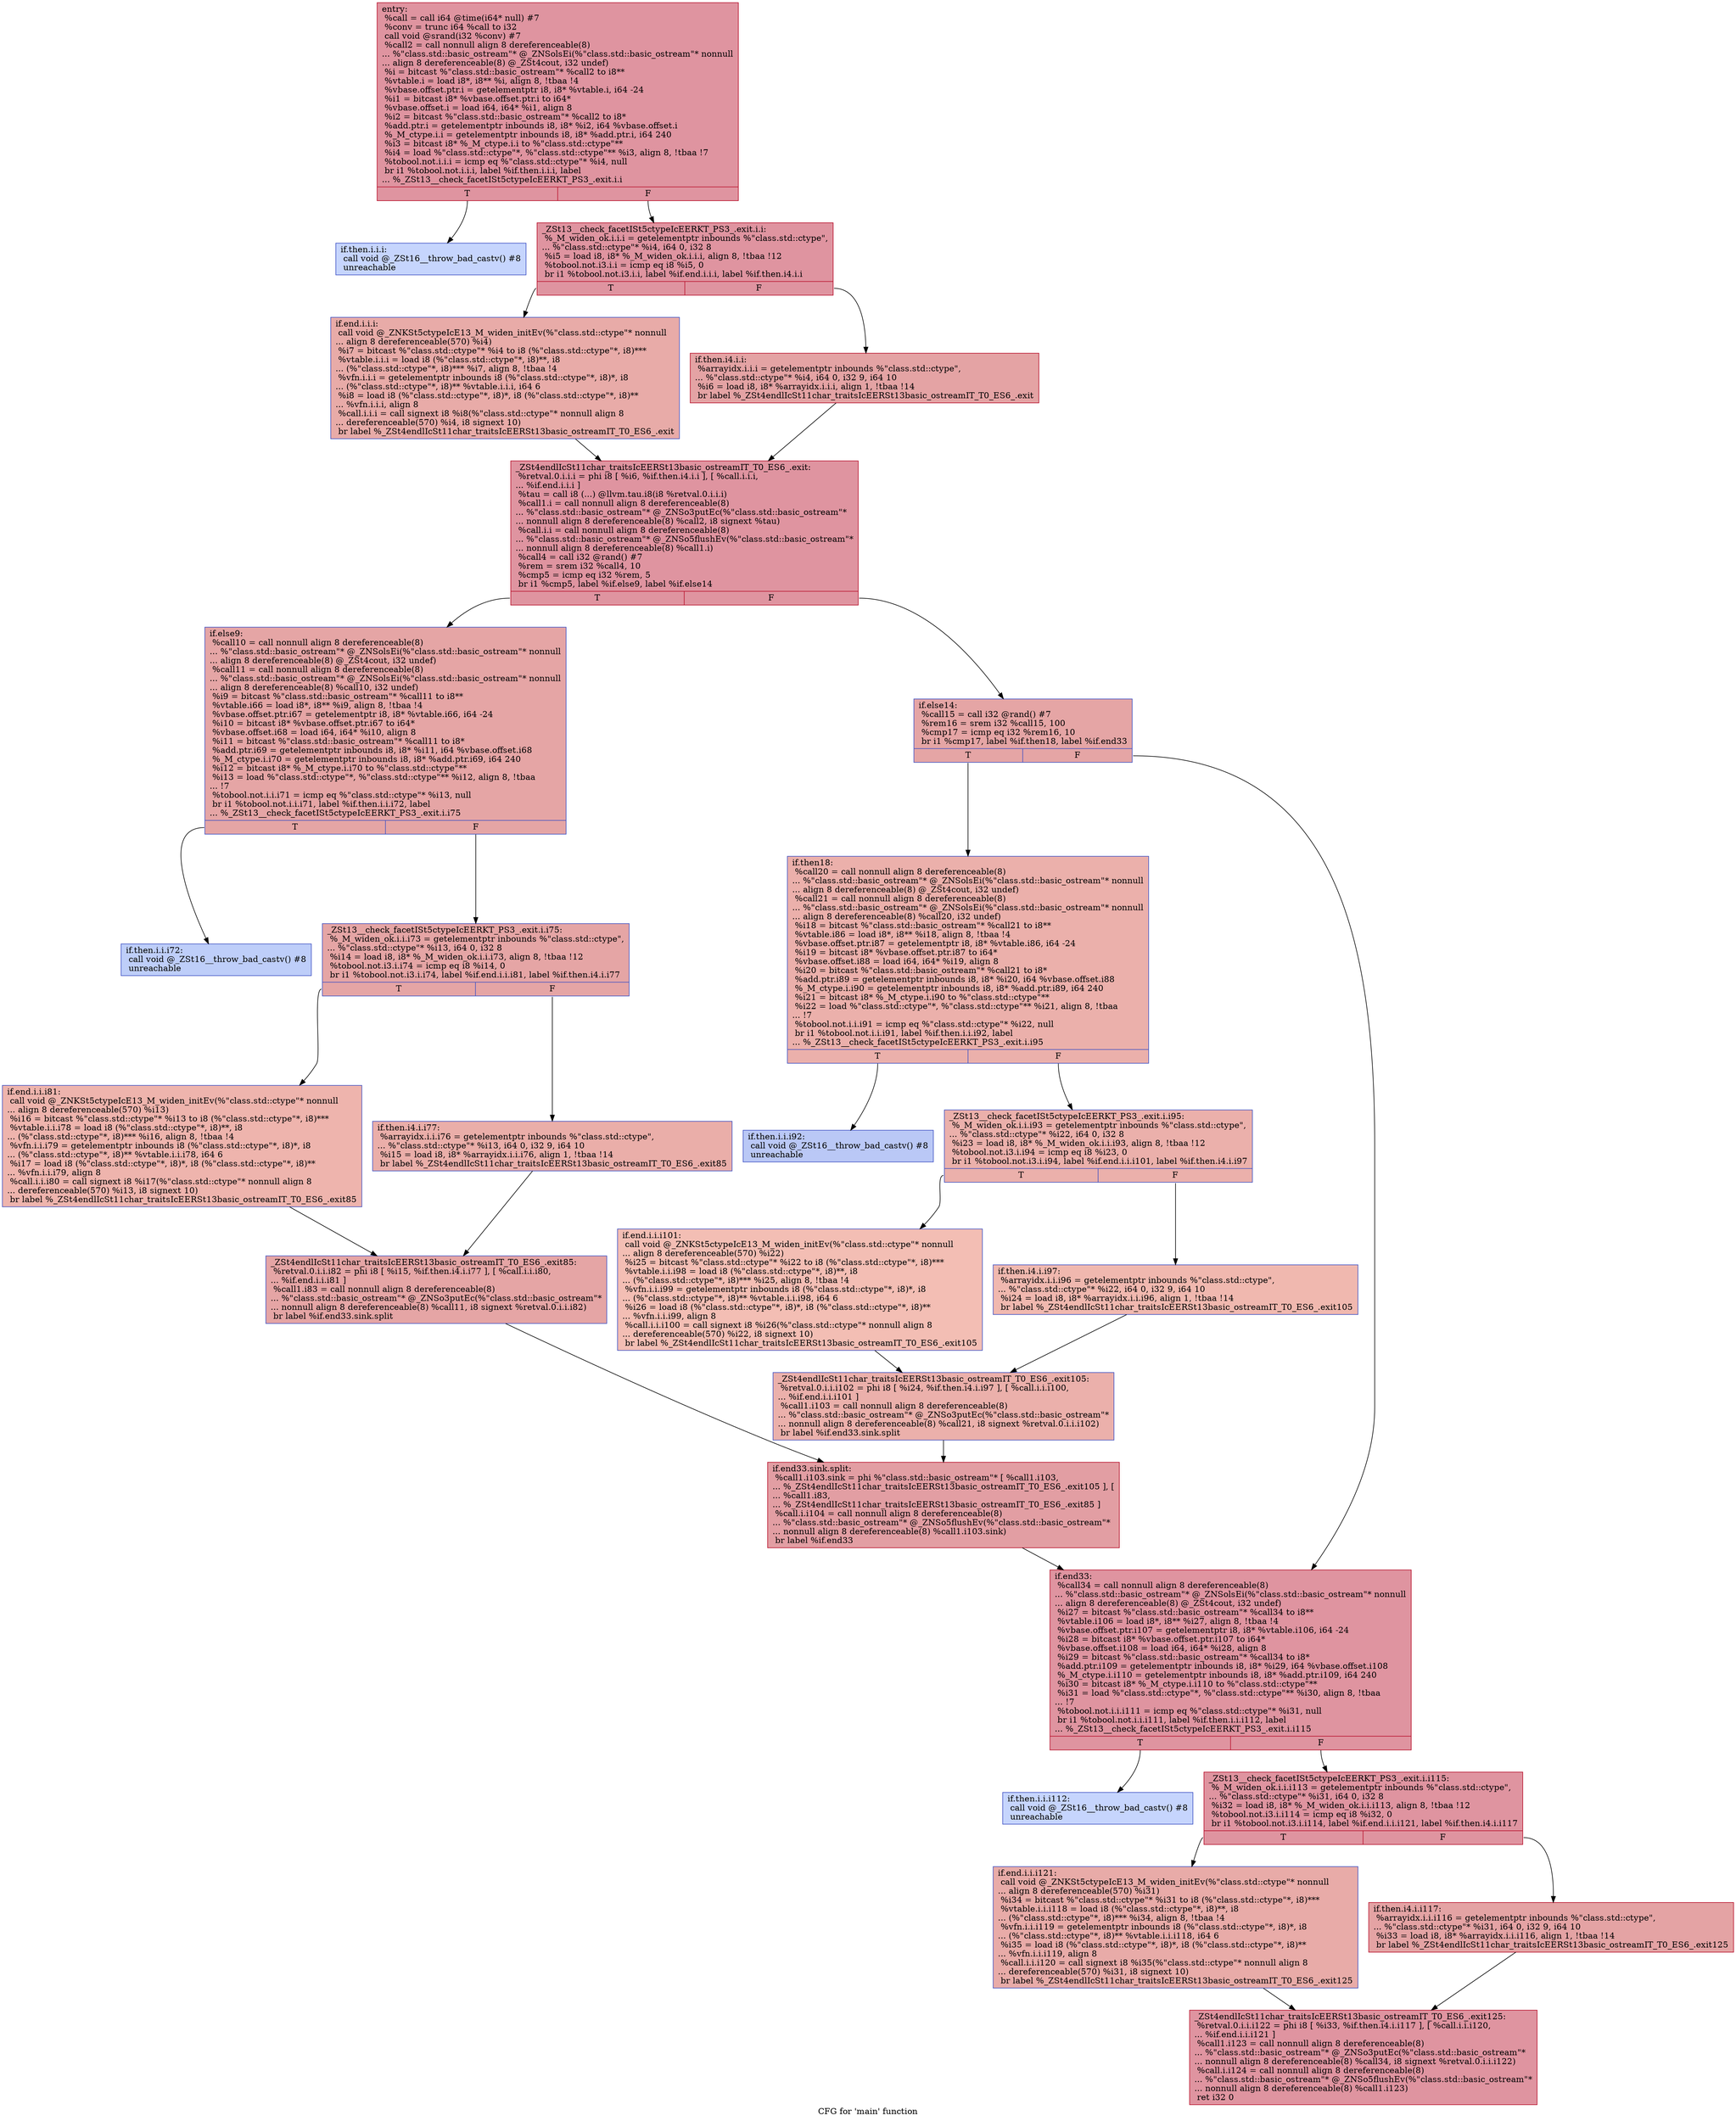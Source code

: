 digraph "CFG for 'main' function" {
	label="CFG for 'main' function";

	Node0x55f980de6060 [shape=record,color="#b70d28ff", style=filled, fillcolor="#b70d2870",label="{entry:\l  %call = call i64 @time(i64* null) #7\l  %conv = trunc i64 %call to i32\l  call void @srand(i32 %conv) #7\l  %call2 = call nonnull align 8 dereferenceable(8)\l... %\"class.std::basic_ostream\"* @_ZNSolsEi(%\"class.std::basic_ostream\"* nonnull\l... align 8 dereferenceable(8) @_ZSt4cout, i32 undef)\l  %i = bitcast %\"class.std::basic_ostream\"* %call2 to i8**\l  %vtable.i = load i8*, i8** %i, align 8, !tbaa !4\l  %vbase.offset.ptr.i = getelementptr i8, i8* %vtable.i, i64 -24\l  %i1 = bitcast i8* %vbase.offset.ptr.i to i64*\l  %vbase.offset.i = load i64, i64* %i1, align 8\l  %i2 = bitcast %\"class.std::basic_ostream\"* %call2 to i8*\l  %add.ptr.i = getelementptr inbounds i8, i8* %i2, i64 %vbase.offset.i\l  %_M_ctype.i.i = getelementptr inbounds i8, i8* %add.ptr.i, i64 240\l  %i3 = bitcast i8* %_M_ctype.i.i to %\"class.std::ctype\"**\l  %i4 = load %\"class.std::ctype\"*, %\"class.std::ctype\"** %i3, align 8, !tbaa !7\l  %tobool.not.i.i.i = icmp eq %\"class.std::ctype\"* %i4, null\l  br i1 %tobool.not.i.i.i, label %if.then.i.i.i, label\l... %_ZSt13__check_facetISt5ctypeIcEERKT_PS3_.exit.i.i\l|{<s0>T|<s1>F}}"];
	Node0x55f980de6060:s0 -> Node0x55f980de82e0;
	Node0x55f980de6060:s1 -> Node0x55f980de83d0;
	Node0x55f980de82e0 [shape=record,color="#3d50c3ff", style=filled, fillcolor="#7ea1fa70",label="{if.then.i.i.i:                                    \l  call void @_ZSt16__throw_bad_castv() #8\l  unreachable\l}"];
	Node0x55f980de83d0 [shape=record,color="#b70d28ff", style=filled, fillcolor="#b70d2870",label="{_ZSt13__check_facetISt5ctypeIcEERKT_PS3_.exit.i.i: \l  %_M_widen_ok.i.i.i = getelementptr inbounds %\"class.std::ctype\",\l... %\"class.std::ctype\"* %i4, i64 0, i32 8\l  %i5 = load i8, i8* %_M_widen_ok.i.i.i, align 8, !tbaa !12\l  %tobool.not.i3.i.i = icmp eq i8 %i5, 0\l  br i1 %tobool.not.i3.i.i, label %if.end.i.i.i, label %if.then.i4.i.i\l|{<s0>T|<s1>F}}"];
	Node0x55f980de83d0:s0 -> Node0x55f980de8bd0;
	Node0x55f980de83d0:s1 -> Node0x55f980de8c20;
	Node0x55f980de8c20 [shape=record,color="#b70d28ff", style=filled, fillcolor="#c32e3170",label="{if.then.i4.i.i:                                   \l  %arrayidx.i.i.i = getelementptr inbounds %\"class.std::ctype\",\l... %\"class.std::ctype\"* %i4, i64 0, i32 9, i64 10\l  %i6 = load i8, i8* %arrayidx.i.i.i, align 1, !tbaa !14\l  br label %_ZSt4endlIcSt11char_traitsIcEERSt13basic_ostreamIT_T0_ES6_.exit\l}"];
	Node0x55f980de8c20 -> Node0x55f980de8fb0;
	Node0x55f980de8bd0 [shape=record,color="#3d50c3ff", style=filled, fillcolor="#cc403a70",label="{if.end.i.i.i:                                     \l  call void @_ZNKSt5ctypeIcE13_M_widen_initEv(%\"class.std::ctype\"* nonnull\l... align 8 dereferenceable(570) %i4)\l  %i7 = bitcast %\"class.std::ctype\"* %i4 to i8 (%\"class.std::ctype\"*, i8)***\l  %vtable.i.i.i = load i8 (%\"class.std::ctype\"*, i8)**, i8\l... (%\"class.std::ctype\"*, i8)*** %i7, align 8, !tbaa !4\l  %vfn.i.i.i = getelementptr inbounds i8 (%\"class.std::ctype\"*, i8)*, i8\l... (%\"class.std::ctype\"*, i8)** %vtable.i.i.i, i64 6\l  %i8 = load i8 (%\"class.std::ctype\"*, i8)*, i8 (%\"class.std::ctype\"*, i8)**\l... %vfn.i.i.i, align 8\l  %call.i.i.i = call signext i8 %i8(%\"class.std::ctype\"* nonnull align 8\l... dereferenceable(570) %i4, i8 signext 10)\l  br label %_ZSt4endlIcSt11char_traitsIcEERSt13basic_ostreamIT_T0_ES6_.exit\l}"];
	Node0x55f980de8bd0 -> Node0x55f980de8fb0;
	Node0x55f980de8fb0 [shape=record,color="#b70d28ff", style=filled, fillcolor="#b70d2870",label="{_ZSt4endlIcSt11char_traitsIcEERSt13basic_ostreamIT_T0_ES6_.exit: \l  %retval.0.i.i.i = phi i8 [ %i6, %if.then.i4.i.i ], [ %call.i.i.i,\l... %if.end.i.i.i ]\l  %tau = call i8 (...) @llvm.tau.i8(i8 %retval.0.i.i.i)\l  %call1.i = call nonnull align 8 dereferenceable(8)\l... %\"class.std::basic_ostream\"* @_ZNSo3putEc(%\"class.std::basic_ostream\"*\l... nonnull align 8 dereferenceable(8) %call2, i8 signext %tau)\l  %call.i.i = call nonnull align 8 dereferenceable(8)\l... %\"class.std::basic_ostream\"* @_ZNSo5flushEv(%\"class.std::basic_ostream\"*\l... nonnull align 8 dereferenceable(8) %call1.i)\l  %call4 = call i32 @rand() #7\l  %rem = srem i32 %call4, 10\l  %cmp5 = icmp eq i32 %rem, 5\l  br i1 %cmp5, label %if.else9, label %if.else14\l|{<s0>T|<s1>F}}"];
	Node0x55f980de8fb0:s0 -> Node0x55f980deac60;
	Node0x55f980de8fb0:s1 -> Node0x55f980dead40;
	Node0x55f980deac60 [shape=record,color="#3d50c3ff", style=filled, fillcolor="#c5333470",label="{if.else9:                                         \l  %call10 = call nonnull align 8 dereferenceable(8)\l... %\"class.std::basic_ostream\"* @_ZNSolsEi(%\"class.std::basic_ostream\"* nonnull\l... align 8 dereferenceable(8) @_ZSt4cout, i32 undef)\l  %call11 = call nonnull align 8 dereferenceable(8)\l... %\"class.std::basic_ostream\"* @_ZNSolsEi(%\"class.std::basic_ostream\"* nonnull\l... align 8 dereferenceable(8) %call10, i32 undef)\l  %i9 = bitcast %\"class.std::basic_ostream\"* %call11 to i8**\l  %vtable.i66 = load i8*, i8** %i9, align 8, !tbaa !4\l  %vbase.offset.ptr.i67 = getelementptr i8, i8* %vtable.i66, i64 -24\l  %i10 = bitcast i8* %vbase.offset.ptr.i67 to i64*\l  %vbase.offset.i68 = load i64, i64* %i10, align 8\l  %i11 = bitcast %\"class.std::basic_ostream\"* %call11 to i8*\l  %add.ptr.i69 = getelementptr inbounds i8, i8* %i11, i64 %vbase.offset.i68\l  %_M_ctype.i.i70 = getelementptr inbounds i8, i8* %add.ptr.i69, i64 240\l  %i12 = bitcast i8* %_M_ctype.i.i70 to %\"class.std::ctype\"**\l  %i13 = load %\"class.std::ctype\"*, %\"class.std::ctype\"** %i12, align 8, !tbaa\l... !7\l  %tobool.not.i.i.i71 = icmp eq %\"class.std::ctype\"* %i13, null\l  br i1 %tobool.not.i.i.i71, label %if.then.i.i.i72, label\l... %_ZSt13__check_facetISt5ctypeIcEERKT_PS3_.exit.i.i75\l|{<s0>T|<s1>F}}"];
	Node0x55f980deac60:s0 -> Node0x55f980deccf0;
	Node0x55f980deac60:s1 -> Node0x55f980decd80;
	Node0x55f980deccf0 [shape=record,color="#3d50c3ff", style=filled, fillcolor="#6c8ff170",label="{if.then.i.i.i72:                                  \l  call void @_ZSt16__throw_bad_castv() #8\l  unreachable\l}"];
	Node0x55f980decd80 [shape=record,color="#3d50c3ff", style=filled, fillcolor="#c5333470",label="{_ZSt13__check_facetISt5ctypeIcEERKT_PS3_.exit.i.i75: \l  %_M_widen_ok.i.i.i73 = getelementptr inbounds %\"class.std::ctype\",\l... %\"class.std::ctype\"* %i13, i64 0, i32 8\l  %i14 = load i8, i8* %_M_widen_ok.i.i.i73, align 8, !tbaa !12\l  %tobool.not.i3.i.i74 = icmp eq i8 %i14, 0\l  br i1 %tobool.not.i3.i.i74, label %if.end.i.i.i81, label %if.then.i4.i.i77\l|{<s0>T|<s1>F}}"];
	Node0x55f980decd80:s0 -> Node0x55f980ded970;
	Node0x55f980decd80:s1 -> Node0x55f980ded9c0;
	Node0x55f980ded9c0 [shape=record,color="#3d50c3ff", style=filled, fillcolor="#d0473d70",label="{if.then.i4.i.i77:                                 \l  %arrayidx.i.i.i76 = getelementptr inbounds %\"class.std::ctype\",\l... %\"class.std::ctype\"* %i13, i64 0, i32 9, i64 10\l  %i15 = load i8, i8* %arrayidx.i.i.i76, align 1, !tbaa !14\l  br label %_ZSt4endlIcSt11char_traitsIcEERSt13basic_ostreamIT_T0_ES6_.exit85\l}"];
	Node0x55f980ded9c0 -> Node0x55f980dee270;
	Node0x55f980ded970 [shape=record,color="#3d50c3ff", style=filled, fillcolor="#d8564670",label="{if.end.i.i.i81:                                   \l  call void @_ZNKSt5ctypeIcE13_M_widen_initEv(%\"class.std::ctype\"* nonnull\l... align 8 dereferenceable(570) %i13)\l  %i16 = bitcast %\"class.std::ctype\"* %i13 to i8 (%\"class.std::ctype\"*, i8)***\l  %vtable.i.i.i78 = load i8 (%\"class.std::ctype\"*, i8)**, i8\l... (%\"class.std::ctype\"*, i8)*** %i16, align 8, !tbaa !4\l  %vfn.i.i.i79 = getelementptr inbounds i8 (%\"class.std::ctype\"*, i8)*, i8\l... (%\"class.std::ctype\"*, i8)** %vtable.i.i.i78, i64 6\l  %i17 = load i8 (%\"class.std::ctype\"*, i8)*, i8 (%\"class.std::ctype\"*, i8)**\l... %vfn.i.i.i79, align 8\l  %call.i.i.i80 = call signext i8 %i17(%\"class.std::ctype\"* nonnull align 8\l... dereferenceable(570) %i13, i8 signext 10)\l  br label %_ZSt4endlIcSt11char_traitsIcEERSt13basic_ostreamIT_T0_ES6_.exit85\l}"];
	Node0x55f980ded970 -> Node0x55f980dee270;
	Node0x55f980dee270 [shape=record,color="#3d50c3ff", style=filled, fillcolor="#c5333470",label="{_ZSt4endlIcSt11char_traitsIcEERSt13basic_ostreamIT_T0_ES6_.exit85: \l  %retval.0.i.i.i82 = phi i8 [ %i15, %if.then.i4.i.i77 ], [ %call.i.i.i80,\l... %if.end.i.i.i81 ]\l  %call1.i83 = call nonnull align 8 dereferenceable(8)\l... %\"class.std::basic_ostream\"* @_ZNSo3putEc(%\"class.std::basic_ostream\"*\l... nonnull align 8 dereferenceable(8) %call11, i8 signext %retval.0.i.i.i82)\l  br label %if.end33.sink.split\l}"];
	Node0x55f980dee270 -> Node0x55f980deea60;
	Node0x55f980dead40 [shape=record,color="#3d50c3ff", style=filled, fillcolor="#c5333470",label="{if.else14:                                        \l  %call15 = call i32 @rand() #7\l  %rem16 = srem i32 %call15, 100\l  %cmp17 = icmp eq i32 %rem16, 10\l  br i1 %cmp17, label %if.then18, label %if.end33\l|{<s0>T|<s1>F}}"];
	Node0x55f980dead40:s0 -> Node0x55f980deed50;
	Node0x55f980dead40:s1 -> Node0x55f980deeda0;
	Node0x55f980deed50 [shape=record,color="#3d50c3ff", style=filled, fillcolor="#d24b4070",label="{if.then18:                                        \l  %call20 = call nonnull align 8 dereferenceable(8)\l... %\"class.std::basic_ostream\"* @_ZNSolsEi(%\"class.std::basic_ostream\"* nonnull\l... align 8 dereferenceable(8) @_ZSt4cout, i32 undef)\l  %call21 = call nonnull align 8 dereferenceable(8)\l... %\"class.std::basic_ostream\"* @_ZNSolsEi(%\"class.std::basic_ostream\"* nonnull\l... align 8 dereferenceable(8) %call20, i32 undef)\l  %i18 = bitcast %\"class.std::basic_ostream\"* %call21 to i8**\l  %vtable.i86 = load i8*, i8** %i18, align 8, !tbaa !4\l  %vbase.offset.ptr.i87 = getelementptr i8, i8* %vtable.i86, i64 -24\l  %i19 = bitcast i8* %vbase.offset.ptr.i87 to i64*\l  %vbase.offset.i88 = load i64, i64* %i19, align 8\l  %i20 = bitcast %\"class.std::basic_ostream\"* %call21 to i8*\l  %add.ptr.i89 = getelementptr inbounds i8, i8* %i20, i64 %vbase.offset.i88\l  %_M_ctype.i.i90 = getelementptr inbounds i8, i8* %add.ptr.i89, i64 240\l  %i21 = bitcast i8* %_M_ctype.i.i90 to %\"class.std::ctype\"**\l  %i22 = load %\"class.std::ctype\"*, %\"class.std::ctype\"** %i21, align 8, !tbaa\l... !7\l  %tobool.not.i.i.i91 = icmp eq %\"class.std::ctype\"* %i22, null\l  br i1 %tobool.not.i.i.i91, label %if.then.i.i.i92, label\l... %_ZSt13__check_facetISt5ctypeIcEERKT_PS3_.exit.i.i95\l|{<s0>T|<s1>F}}"];
	Node0x55f980deed50:s0 -> Node0x55f980deb030;
	Node0x55f980deed50:s1 -> Node0x55f980deb080;
	Node0x55f980deb030 [shape=record,color="#3d50c3ff", style=filled, fillcolor="#6282ea70",label="{if.then.i.i.i92:                                  \l  call void @_ZSt16__throw_bad_castv() #8\l  unreachable\l}"];
	Node0x55f980deb080 [shape=record,color="#3d50c3ff", style=filled, fillcolor="#d24b4070",label="{_ZSt13__check_facetISt5ctypeIcEERKT_PS3_.exit.i.i95: \l  %_M_widen_ok.i.i.i93 = getelementptr inbounds %\"class.std::ctype\",\l... %\"class.std::ctype\"* %i22, i64 0, i32 8\l  %i23 = load i8, i8* %_M_widen_ok.i.i.i93, align 8, !tbaa !12\l  %tobool.not.i3.i.i94 = icmp eq i8 %i23, 0\l  br i1 %tobool.not.i3.i.i94, label %if.end.i.i.i101, label %if.then.i4.i.i97\l|{<s0>T|<s1>F}}"];
	Node0x55f980deb080:s0 -> Node0x55f980deb5e0;
	Node0x55f980deb080:s1 -> Node0x55f980deb630;
	Node0x55f980deb630 [shape=record,color="#3d50c3ff", style=filled, fillcolor="#dc5d4a70",label="{if.then.i4.i.i97:                                 \l  %arrayidx.i.i.i96 = getelementptr inbounds %\"class.std::ctype\",\l... %\"class.std::ctype\"* %i22, i64 0, i32 9, i64 10\l  %i24 = load i8, i8* %arrayidx.i.i.i96, align 1, !tbaa !14\l  br label %_ZSt4endlIcSt11char_traitsIcEERSt13basic_ostreamIT_T0_ES6_.exit105\l}"];
	Node0x55f980deb630 -> Node0x55f980debed0;
	Node0x55f980deb5e0 [shape=record,color="#3d50c3ff", style=filled, fillcolor="#e36c5570",label="{if.end.i.i.i101:                                  \l  call void @_ZNKSt5ctypeIcE13_M_widen_initEv(%\"class.std::ctype\"* nonnull\l... align 8 dereferenceable(570) %i22)\l  %i25 = bitcast %\"class.std::ctype\"* %i22 to i8 (%\"class.std::ctype\"*, i8)***\l  %vtable.i.i.i98 = load i8 (%\"class.std::ctype\"*, i8)**, i8\l... (%\"class.std::ctype\"*, i8)*** %i25, align 8, !tbaa !4\l  %vfn.i.i.i99 = getelementptr inbounds i8 (%\"class.std::ctype\"*, i8)*, i8\l... (%\"class.std::ctype\"*, i8)** %vtable.i.i.i98, i64 6\l  %i26 = load i8 (%\"class.std::ctype\"*, i8)*, i8 (%\"class.std::ctype\"*, i8)**\l... %vfn.i.i.i99, align 8\l  %call.i.i.i100 = call signext i8 %i26(%\"class.std::ctype\"* nonnull align 8\l... dereferenceable(570) %i22, i8 signext 10)\l  br label %_ZSt4endlIcSt11char_traitsIcEERSt13basic_ostreamIT_T0_ES6_.exit105\l}"];
	Node0x55f980deb5e0 -> Node0x55f980debed0;
	Node0x55f980debed0 [shape=record,color="#3d50c3ff", style=filled, fillcolor="#d24b4070",label="{_ZSt4endlIcSt11char_traitsIcEERSt13basic_ostreamIT_T0_ES6_.exit105: \l  %retval.0.i.i.i102 = phi i8 [ %i24, %if.then.i4.i.i97 ], [ %call.i.i.i100,\l... %if.end.i.i.i101 ]\l  %call1.i103 = call nonnull align 8 dereferenceable(8)\l... %\"class.std::basic_ostream\"* @_ZNSo3putEc(%\"class.std::basic_ostream\"*\l... nonnull align 8 dereferenceable(8) %call21, i8 signext %retval.0.i.i.i102)\l  br label %if.end33.sink.split\l}"];
	Node0x55f980debed0 -> Node0x55f980deea60;
	Node0x55f980deea60 [shape=record,color="#b70d28ff", style=filled, fillcolor="#be242e70",label="{if.end33.sink.split:                              \l  %call1.i103.sink = phi %\"class.std::basic_ostream\"* [ %call1.i103,\l... %_ZSt4endlIcSt11char_traitsIcEERSt13basic_ostreamIT_T0_ES6_.exit105 ], [\l... %call1.i83,\l... %_ZSt4endlIcSt11char_traitsIcEERSt13basic_ostreamIT_T0_ES6_.exit85 ]\l  %call.i.i104 = call nonnull align 8 dereferenceable(8)\l... %\"class.std::basic_ostream\"* @_ZNSo5flushEv(%\"class.std::basic_ostream\"*\l... nonnull align 8 dereferenceable(8) %call1.i103.sink)\l  br label %if.end33\l}"];
	Node0x55f980deea60 -> Node0x55f980deeda0;
	Node0x55f980deeda0 [shape=record,color="#b70d28ff", style=filled, fillcolor="#b70d2870",label="{if.end33:                                         \l  %call34 = call nonnull align 8 dereferenceable(8)\l... %\"class.std::basic_ostream\"* @_ZNSolsEi(%\"class.std::basic_ostream\"* nonnull\l... align 8 dereferenceable(8) @_ZSt4cout, i32 undef)\l  %i27 = bitcast %\"class.std::basic_ostream\"* %call34 to i8**\l  %vtable.i106 = load i8*, i8** %i27, align 8, !tbaa !4\l  %vbase.offset.ptr.i107 = getelementptr i8, i8* %vtable.i106, i64 -24\l  %i28 = bitcast i8* %vbase.offset.ptr.i107 to i64*\l  %vbase.offset.i108 = load i64, i64* %i28, align 8\l  %i29 = bitcast %\"class.std::basic_ostream\"* %call34 to i8*\l  %add.ptr.i109 = getelementptr inbounds i8, i8* %i29, i64 %vbase.offset.i108\l  %_M_ctype.i.i110 = getelementptr inbounds i8, i8* %add.ptr.i109, i64 240\l  %i30 = bitcast i8* %_M_ctype.i.i110 to %\"class.std::ctype\"**\l  %i31 = load %\"class.std::ctype\"*, %\"class.std::ctype\"** %i30, align 8, !tbaa\l... !7\l  %tobool.not.i.i.i111 = icmp eq %\"class.std::ctype\"* %i31, null\l  br i1 %tobool.not.i.i.i111, label %if.then.i.i.i112, label\l... %_ZSt13__check_facetISt5ctypeIcEERKT_PS3_.exit.i.i115\l|{<s0>T|<s1>F}}"];
	Node0x55f980deeda0:s0 -> Node0x55f980df22a0;
	Node0x55f980deeda0:s1 -> Node0x55f980df2310;
	Node0x55f980df22a0 [shape=record,color="#3d50c3ff", style=filled, fillcolor="#7ea1fa70",label="{if.then.i.i.i112:                                 \l  call void @_ZSt16__throw_bad_castv() #8\l  unreachable\l}"];
	Node0x55f980df2310 [shape=record,color="#b70d28ff", style=filled, fillcolor="#b70d2870",label="{_ZSt13__check_facetISt5ctypeIcEERKT_PS3_.exit.i.i115: \l  %_M_widen_ok.i.i.i113 = getelementptr inbounds %\"class.std::ctype\",\l... %\"class.std::ctype\"* %i31, i64 0, i32 8\l  %i32 = load i8, i8* %_M_widen_ok.i.i.i113, align 8, !tbaa !12\l  %tobool.not.i3.i.i114 = icmp eq i8 %i32, 0\l  br i1 %tobool.not.i3.i.i114, label %if.end.i.i.i121, label %if.then.i4.i.i117\l|{<s0>T|<s1>F}}"];
	Node0x55f980df2310:s0 -> Node0x55f980df27f0;
	Node0x55f980df2310:s1 -> Node0x55f980df2840;
	Node0x55f980df2840 [shape=record,color="#b70d28ff", style=filled, fillcolor="#c32e3170",label="{if.then.i4.i.i117:                                \l  %arrayidx.i.i.i116 = getelementptr inbounds %\"class.std::ctype\",\l... %\"class.std::ctype\"* %i31, i64 0, i32 9, i64 10\l  %i33 = load i8, i8* %arrayidx.i.i.i116, align 1, !tbaa !14\l  br label %_ZSt4endlIcSt11char_traitsIcEERSt13basic_ostreamIT_T0_ES6_.exit125\l}"];
	Node0x55f980df2840 -> Node0x55f980df2ae0;
	Node0x55f980df27f0 [shape=record,color="#3d50c3ff", style=filled, fillcolor="#cc403a70",label="{if.end.i.i.i121:                                  \l  call void @_ZNKSt5ctypeIcE13_M_widen_initEv(%\"class.std::ctype\"* nonnull\l... align 8 dereferenceable(570) %i31)\l  %i34 = bitcast %\"class.std::ctype\"* %i31 to i8 (%\"class.std::ctype\"*, i8)***\l  %vtable.i.i.i118 = load i8 (%\"class.std::ctype\"*, i8)**, i8\l... (%\"class.std::ctype\"*, i8)*** %i34, align 8, !tbaa !4\l  %vfn.i.i.i119 = getelementptr inbounds i8 (%\"class.std::ctype\"*, i8)*, i8\l... (%\"class.std::ctype\"*, i8)** %vtable.i.i.i118, i64 6\l  %i35 = load i8 (%\"class.std::ctype\"*, i8)*, i8 (%\"class.std::ctype\"*, i8)**\l... %vfn.i.i.i119, align 8\l  %call.i.i.i120 = call signext i8 %i35(%\"class.std::ctype\"* nonnull align 8\l... dereferenceable(570) %i31, i8 signext 10)\l  br label %_ZSt4endlIcSt11char_traitsIcEERSt13basic_ostreamIT_T0_ES6_.exit125\l}"];
	Node0x55f980df27f0 -> Node0x55f980df2ae0;
	Node0x55f980df2ae0 [shape=record,color="#b70d28ff", style=filled, fillcolor="#b70d2870",label="{_ZSt4endlIcSt11char_traitsIcEERSt13basic_ostreamIT_T0_ES6_.exit125: \l  %retval.0.i.i.i122 = phi i8 [ %i33, %if.then.i4.i.i117 ], [ %call.i.i.i120,\l... %if.end.i.i.i121 ]\l  %call1.i123 = call nonnull align 8 dereferenceable(8)\l... %\"class.std::basic_ostream\"* @_ZNSo3putEc(%\"class.std::basic_ostream\"*\l... nonnull align 8 dereferenceable(8) %call34, i8 signext %retval.0.i.i.i122)\l  %call.i.i124 = call nonnull align 8 dereferenceable(8)\l... %\"class.std::basic_ostream\"* @_ZNSo5flushEv(%\"class.std::basic_ostream\"*\l... nonnull align 8 dereferenceable(8) %call1.i123)\l  ret i32 0\l}"];
}
